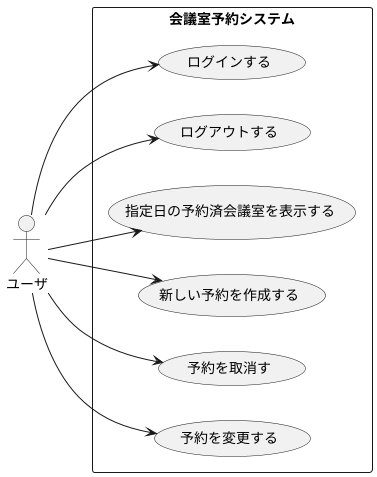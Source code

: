 @startuml 会議室予約システムユースケース図
left to right direction
actor ユーザ as U

rectangle 会議室予約システム {
  usecase "ログインする" as UC1
  usecase "ログアウトする" as UC2
  usecase "指定日の予約済会議室を表示する" as UC3
  usecase "新しい予約を作成する" as UC4
  usecase "予約を取消す" as UC5
  usecase "予約を変更する" as UC6
}

U --> UC1
U --> UC2
U --> UC3
U --> UC4
U --> UC5
U --> UC6
@enduml
